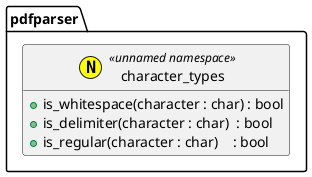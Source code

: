 @startuml character_types
hide empty members
namespace pdfparser {
annotation character_types <<(N, yellow) unnamed namespace>> {
	+is_whitespace(character : char) : bool
	+is_delimiter(character : char)  : bool
	+is_regular(character : char)    : bool
}
}
@enduml
